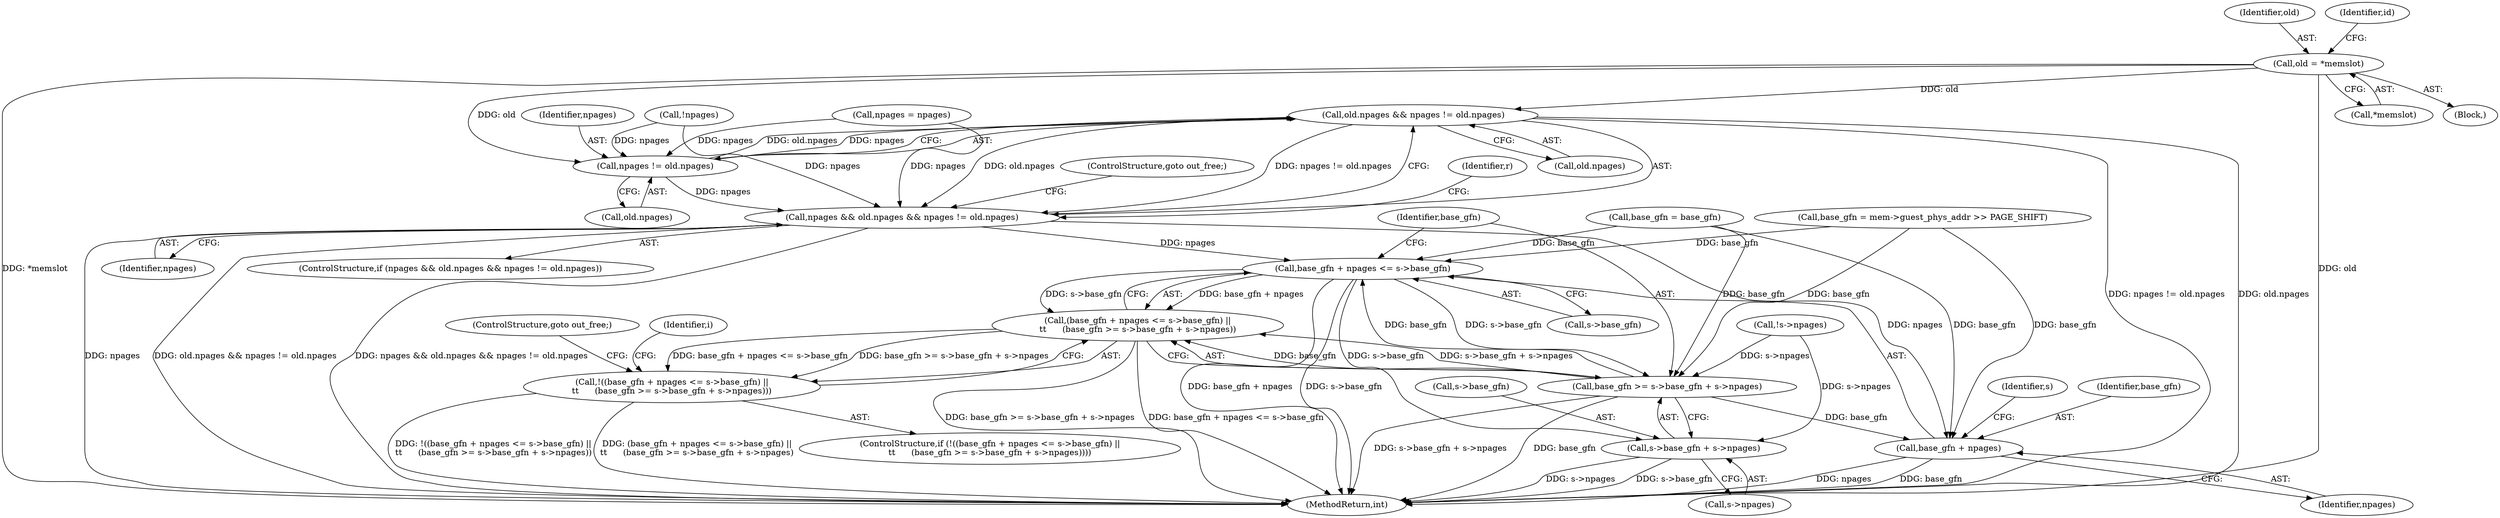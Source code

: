 digraph "0_linux_09ca8e1173bcb12e2a449698c9ae3b86a8a10195_0@pointer" {
"1000233" [label="(Call,old = *memslot)"];
"1000260" [label="(Call,old.npages && npages != old.npages)"];
"1000258" [label="(Call,npages && old.npages && npages != old.npages)"];
"1000308" [label="(Call,base_gfn + npages <= s->base_gfn)"];
"1000307" [label="(Call,(base_gfn + npages <= s->base_gfn) ||\n\t\t      (base_gfn >= s->base_gfn + s->npages))"];
"1000306" [label="(Call,!((base_gfn + npages <= s->base_gfn) ||\n\t\t      (base_gfn >= s->base_gfn + s->npages)))"];
"1000315" [label="(Call,base_gfn >= s->base_gfn + s->npages)"];
"1000309" [label="(Call,base_gfn + npages)"];
"1000317" [label="(Call,s->base_gfn + s->npages)"];
"1000264" [label="(Call,npages != old.npages)"];
"1000300" [label="(Call,!s->npages)"];
"1000233" [label="(Call,old = *memslot)"];
"1000309" [label="(Call,base_gfn + npages)"];
"1000269" [label="(ControlStructure,goto out_free;)"];
"1000260" [label="(Call,old.npages && npages != old.npages)"];
"1000245" [label="(Call,npages = npages)"];
"1000617" [label="(MethodReturn,int)"];
"1000258" [label="(Call,npages && old.npages && npages != old.npages)"];
"1000315" [label="(Call,base_gfn >= s->base_gfn + s->npages)"];
"1000257" [label="(ControlStructure,if (npages && old.npages && npages != old.npages))"];
"1000321" [label="(Call,s->npages)"];
"1000318" [label="(Call,s->base_gfn)"];
"1000265" [label="(Identifier,npages)"];
"1000234" [label="(Identifier,old)"];
"1000311" [label="(Identifier,npages)"];
"1000238" [label="(Identifier,id)"];
"1000305" [label="(ControlStructure,if (!((base_gfn + npages <= s->base_gfn) ||\n\t\t      (base_gfn >= s->base_gfn + s->npages))))"];
"1000261" [label="(Call,old.npages)"];
"1000271" [label="(Identifier,r)"];
"1000308" [label="(Call,base_gfn + npages <= s->base_gfn)"];
"1000317" [label="(Call,s->base_gfn + s->npages)"];
"1000313" [label="(Identifier,s)"];
"1000310" [label="(Identifier,base_gfn)"];
"1000306" [label="(Call,!((base_gfn + npages <= s->base_gfn) ||\n\t\t      (base_gfn >= s->base_gfn + s->npages)))"];
"1000312" [label="(Call,s->base_gfn)"];
"1000202" [label="(Call,base_gfn = mem->guest_phys_addr >> PAGE_SHIFT)"];
"1000235" [label="(Call,*memslot)"];
"1000266" [label="(Call,old.npages)"];
"1000226" [label="(Call,!npages)"];
"1000242" [label="(Call,base_gfn = base_gfn)"];
"1000324" [label="(ControlStructure,goto out_free;)"];
"1000259" [label="(Identifier,npages)"];
"1000118" [label="(Block,)"];
"1000282" [label="(Identifier,i)"];
"1000316" [label="(Identifier,base_gfn)"];
"1000264" [label="(Call,npages != old.npages)"];
"1000307" [label="(Call,(base_gfn + npages <= s->base_gfn) ||\n\t\t      (base_gfn >= s->base_gfn + s->npages))"];
"1000233" -> "1000118"  [label="AST: "];
"1000233" -> "1000235"  [label="CFG: "];
"1000234" -> "1000233"  [label="AST: "];
"1000235" -> "1000233"  [label="AST: "];
"1000238" -> "1000233"  [label="CFG: "];
"1000233" -> "1000617"  [label="DDG: *memslot"];
"1000233" -> "1000617"  [label="DDG: old"];
"1000233" -> "1000260"  [label="DDG: old"];
"1000233" -> "1000264"  [label="DDG: old"];
"1000260" -> "1000258"  [label="AST: "];
"1000260" -> "1000261"  [label="CFG: "];
"1000260" -> "1000264"  [label="CFG: "];
"1000261" -> "1000260"  [label="AST: "];
"1000264" -> "1000260"  [label="AST: "];
"1000258" -> "1000260"  [label="CFG: "];
"1000260" -> "1000617"  [label="DDG: npages != old.npages"];
"1000260" -> "1000617"  [label="DDG: old.npages"];
"1000260" -> "1000258"  [label="DDG: old.npages"];
"1000260" -> "1000258"  [label="DDG: npages != old.npages"];
"1000264" -> "1000260"  [label="DDG: old.npages"];
"1000264" -> "1000260"  [label="DDG: npages"];
"1000258" -> "1000257"  [label="AST: "];
"1000258" -> "1000259"  [label="CFG: "];
"1000259" -> "1000258"  [label="AST: "];
"1000269" -> "1000258"  [label="CFG: "];
"1000271" -> "1000258"  [label="CFG: "];
"1000258" -> "1000617"  [label="DDG: npages"];
"1000258" -> "1000617"  [label="DDG: old.npages && npages != old.npages"];
"1000258" -> "1000617"  [label="DDG: npages && old.npages && npages != old.npages"];
"1000264" -> "1000258"  [label="DDG: npages"];
"1000245" -> "1000258"  [label="DDG: npages"];
"1000226" -> "1000258"  [label="DDG: npages"];
"1000258" -> "1000308"  [label="DDG: npages"];
"1000258" -> "1000309"  [label="DDG: npages"];
"1000308" -> "1000307"  [label="AST: "];
"1000308" -> "1000312"  [label="CFG: "];
"1000309" -> "1000308"  [label="AST: "];
"1000312" -> "1000308"  [label="AST: "];
"1000316" -> "1000308"  [label="CFG: "];
"1000307" -> "1000308"  [label="CFG: "];
"1000308" -> "1000617"  [label="DDG: base_gfn + npages"];
"1000308" -> "1000617"  [label="DDG: s->base_gfn"];
"1000308" -> "1000307"  [label="DDG: base_gfn + npages"];
"1000308" -> "1000307"  [label="DDG: s->base_gfn"];
"1000315" -> "1000308"  [label="DDG: base_gfn"];
"1000242" -> "1000308"  [label="DDG: base_gfn"];
"1000202" -> "1000308"  [label="DDG: base_gfn"];
"1000308" -> "1000315"  [label="DDG: s->base_gfn"];
"1000308" -> "1000317"  [label="DDG: s->base_gfn"];
"1000307" -> "1000306"  [label="AST: "];
"1000307" -> "1000315"  [label="CFG: "];
"1000315" -> "1000307"  [label="AST: "];
"1000306" -> "1000307"  [label="CFG: "];
"1000307" -> "1000617"  [label="DDG: base_gfn >= s->base_gfn + s->npages"];
"1000307" -> "1000617"  [label="DDG: base_gfn + npages <= s->base_gfn"];
"1000307" -> "1000306"  [label="DDG: base_gfn + npages <= s->base_gfn"];
"1000307" -> "1000306"  [label="DDG: base_gfn >= s->base_gfn + s->npages"];
"1000315" -> "1000307"  [label="DDG: base_gfn"];
"1000315" -> "1000307"  [label="DDG: s->base_gfn + s->npages"];
"1000306" -> "1000305"  [label="AST: "];
"1000324" -> "1000306"  [label="CFG: "];
"1000282" -> "1000306"  [label="CFG: "];
"1000306" -> "1000617"  [label="DDG: (base_gfn + npages <= s->base_gfn) ||\n\t\t      (base_gfn >= s->base_gfn + s->npages)"];
"1000306" -> "1000617"  [label="DDG: !((base_gfn + npages <= s->base_gfn) ||\n\t\t      (base_gfn >= s->base_gfn + s->npages))"];
"1000315" -> "1000317"  [label="CFG: "];
"1000316" -> "1000315"  [label="AST: "];
"1000317" -> "1000315"  [label="AST: "];
"1000315" -> "1000617"  [label="DDG: base_gfn"];
"1000315" -> "1000617"  [label="DDG: s->base_gfn + s->npages"];
"1000315" -> "1000309"  [label="DDG: base_gfn"];
"1000242" -> "1000315"  [label="DDG: base_gfn"];
"1000202" -> "1000315"  [label="DDG: base_gfn"];
"1000300" -> "1000315"  [label="DDG: s->npages"];
"1000309" -> "1000311"  [label="CFG: "];
"1000310" -> "1000309"  [label="AST: "];
"1000311" -> "1000309"  [label="AST: "];
"1000313" -> "1000309"  [label="CFG: "];
"1000309" -> "1000617"  [label="DDG: base_gfn"];
"1000309" -> "1000617"  [label="DDG: npages"];
"1000242" -> "1000309"  [label="DDG: base_gfn"];
"1000202" -> "1000309"  [label="DDG: base_gfn"];
"1000317" -> "1000321"  [label="CFG: "];
"1000318" -> "1000317"  [label="AST: "];
"1000321" -> "1000317"  [label="AST: "];
"1000317" -> "1000617"  [label="DDG: s->base_gfn"];
"1000317" -> "1000617"  [label="DDG: s->npages"];
"1000300" -> "1000317"  [label="DDG: s->npages"];
"1000264" -> "1000266"  [label="CFG: "];
"1000265" -> "1000264"  [label="AST: "];
"1000266" -> "1000264"  [label="AST: "];
"1000245" -> "1000264"  [label="DDG: npages"];
"1000226" -> "1000264"  [label="DDG: npages"];
}
